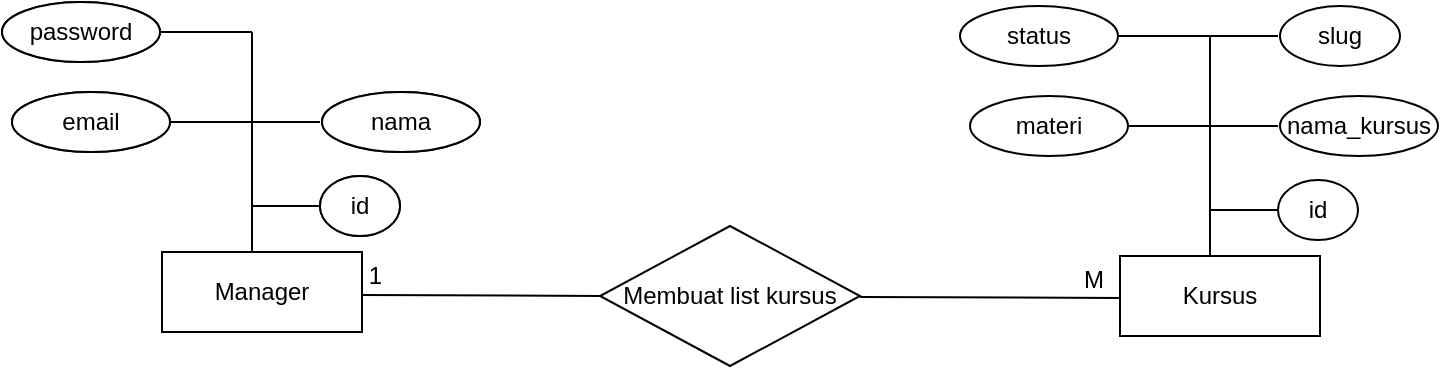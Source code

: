 <mxfile version="14.9.5" type="github">
  <diagram id="R2lEEEUBdFMjLlhIrx00" name="Page-1">
    <mxGraphModel dx="868" dy="460" grid="1" gridSize="10" guides="1" tooltips="1" connect="1" arrows="1" fold="1" page="1" pageScale="1" pageWidth="850" pageHeight="1100" math="0" shadow="0" extFonts="Permanent Marker^https://fonts.googleapis.com/css?family=Permanent+Marker">
      <root>
        <mxCell id="0" />
        <mxCell id="1" parent="0" />
        <mxCell id="ggTeY2CvKrcmnO82u_cy-2" value="Manager" style="whiteSpace=wrap;html=1;align=center;" vertex="1" parent="1">
          <mxGeometry x="151" y="190" width="100" height="40" as="geometry" />
        </mxCell>
        <mxCell id="ggTeY2CvKrcmnO82u_cy-7" value="" style="line;strokeWidth=1;direction=south;html=1;" vertex="1" parent="1">
          <mxGeometry x="191" y="80" width="10" height="110" as="geometry" />
        </mxCell>
        <mxCell id="ggTeY2CvKrcmnO82u_cy-8" value="" style="endArrow=none;html=1;rounded=0;" edge="1" parent="1">
          <mxGeometry relative="1" as="geometry">
            <mxPoint x="371" y="212" as="sourcePoint" />
            <mxPoint x="251" y="211.5" as="targetPoint" />
          </mxGeometry>
        </mxCell>
        <mxCell id="ggTeY2CvKrcmnO82u_cy-9" value="1" style="resizable=0;html=1;align=right;verticalAlign=bottom;" connectable="0" vertex="1" parent="ggTeY2CvKrcmnO82u_cy-8">
          <mxGeometry x="1" relative="1" as="geometry">
            <mxPoint x="10" y="-1" as="offset" />
          </mxGeometry>
        </mxCell>
        <mxCell id="ggTeY2CvKrcmnO82u_cy-10" value="" style="line;strokeWidth=1;rotatable=0;dashed=0;labelPosition=right;align=left;verticalAlign=middle;spacingTop=0;spacingLeft=6;points=[];portConstraint=eastwest;" vertex="1" parent="1">
          <mxGeometry x="196" y="162" width="44" height="10" as="geometry" />
        </mxCell>
        <mxCell id="ggTeY2CvKrcmnO82u_cy-12" value="" style="line;strokeWidth=1;rotatable=0;dashed=0;labelPosition=right;align=left;verticalAlign=middle;spacingTop=0;spacingLeft=6;points=[];portConstraint=eastwest;" vertex="1" parent="1">
          <mxGeometry x="150" y="120" width="55" height="10" as="geometry" />
        </mxCell>
        <mxCell id="ggTeY2CvKrcmnO82u_cy-13" value="" style="line;strokeWidth=1;rotatable=0;dashed=0;labelPosition=right;align=left;verticalAlign=middle;spacingTop=0;spacingLeft=6;points=[];portConstraint=eastwest;" vertex="1" parent="1">
          <mxGeometry x="196" y="120" width="34" height="10" as="geometry" />
        </mxCell>
        <mxCell id="ggTeY2CvKrcmnO82u_cy-14" value="" style="line;strokeWidth=1;rotatable=0;dashed=0;labelPosition=right;align=left;verticalAlign=middle;spacingTop=0;spacingLeft=6;points=[];portConstraint=eastwest;" vertex="1" parent="1">
          <mxGeometry x="150" y="75" width="46" height="10" as="geometry" />
        </mxCell>
        <mxCell id="ggTeY2CvKrcmnO82u_cy-15" value="password" style="ellipse;whiteSpace=wrap;html=1;align=center;strokeWidth=1;" vertex="1" parent="1">
          <mxGeometry x="71" y="65" width="79" height="30" as="geometry" />
        </mxCell>
        <mxCell id="ggTeY2CvKrcmnO82u_cy-16" value="id" style="ellipse;whiteSpace=wrap;html=1;align=center;strokeWidth=1;" vertex="1" parent="1">
          <mxGeometry x="230" y="152" width="40" height="30" as="geometry" />
        </mxCell>
        <mxCell id="ggTeY2CvKrcmnO82u_cy-18" value="nama" style="ellipse;whiteSpace=wrap;html=1;align=center;strokeWidth=1;" vertex="1" parent="1">
          <mxGeometry x="231" y="110" width="79" height="30" as="geometry" />
        </mxCell>
        <mxCell id="ggTeY2CvKrcmnO82u_cy-21" value="email" style="ellipse;whiteSpace=wrap;html=1;align=center;strokeWidth=1;" vertex="1" parent="1">
          <mxGeometry x="76" y="110" width="79" height="30" as="geometry" />
        </mxCell>
        <mxCell id="ggTeY2CvKrcmnO82u_cy-26" value="Membuat list kursus" style="shape=rhombus;perimeter=rhombusPerimeter;whiteSpace=wrap;html=1;align=center;strokeWidth=1;" vertex="1" parent="1">
          <mxGeometry x="370" y="177" width="130" height="70" as="geometry" />
        </mxCell>
        <mxCell id="ggTeY2CvKrcmnO82u_cy-29" value="" style="endArrow=none;html=1;rounded=0;" edge="1" parent="1">
          <mxGeometry relative="1" as="geometry">
            <mxPoint x="630" y="213" as="sourcePoint" />
            <mxPoint x="500" y="212.5" as="targetPoint" />
          </mxGeometry>
        </mxCell>
        <mxCell id="ggTeY2CvKrcmnO82u_cy-30" value="M" style="resizable=0;html=1;align=left;verticalAlign=bottom;" connectable="0" vertex="1" parent="ggTeY2CvKrcmnO82u_cy-29">
          <mxGeometry x="-1" relative="1" as="geometry">
            <mxPoint x="-20" y="-1" as="offset" />
          </mxGeometry>
        </mxCell>
        <mxCell id="ggTeY2CvKrcmnO82u_cy-32" value="Kursus" style="whiteSpace=wrap;html=1;align=center;" vertex="1" parent="1">
          <mxGeometry x="630" y="192" width="100" height="40" as="geometry" />
        </mxCell>
        <mxCell id="ggTeY2CvKrcmnO82u_cy-38" value="" style="line;strokeWidth=1;rotatable=0;dashed=0;labelPosition=right;align=left;verticalAlign=middle;spacingTop=0;spacingLeft=6;points=[];portConstraint=eastwest;" vertex="1" parent="1">
          <mxGeometry x="196" y="120" width="34" height="10" as="geometry" />
        </mxCell>
        <mxCell id="ggTeY2CvKrcmnO82u_cy-39" value="" style="line;strokeWidth=1;rotatable=0;dashed=0;labelPosition=right;align=left;verticalAlign=middle;spacingTop=0;spacingLeft=6;points=[];portConstraint=eastwest;" vertex="1" parent="1">
          <mxGeometry x="196" y="162" width="44" height="10" as="geometry" />
        </mxCell>
        <mxCell id="ggTeY2CvKrcmnO82u_cy-40" value="" style="line;strokeWidth=1;direction=south;html=1;" vertex="1" parent="1">
          <mxGeometry x="191" y="80" width="10" height="110" as="geometry" />
        </mxCell>
        <mxCell id="ggTeY2CvKrcmnO82u_cy-41" value="nama" style="ellipse;whiteSpace=wrap;html=1;align=center;strokeWidth=1;" vertex="1" parent="1">
          <mxGeometry x="231" y="110" width="79" height="30" as="geometry" />
        </mxCell>
        <mxCell id="ggTeY2CvKrcmnO82u_cy-42" value="id" style="ellipse;whiteSpace=wrap;html=1;align=center;strokeWidth=1;" vertex="1" parent="1">
          <mxGeometry x="230" y="152" width="40" height="30" as="geometry" />
        </mxCell>
        <mxCell id="ggTeY2CvKrcmnO82u_cy-43" value="" style="line;strokeWidth=1;rotatable=0;dashed=0;labelPosition=right;align=left;verticalAlign=middle;spacingTop=0;spacingLeft=6;points=[];portConstraint=eastwest;" vertex="1" parent="1">
          <mxGeometry x="150" y="75" width="46" height="10" as="geometry" />
        </mxCell>
        <mxCell id="ggTeY2CvKrcmnO82u_cy-44" value="" style="line;strokeWidth=1;rotatable=0;dashed=0;labelPosition=right;align=left;verticalAlign=middle;spacingTop=0;spacingLeft=6;points=[];portConstraint=eastwest;" vertex="1" parent="1">
          <mxGeometry x="150" y="120" width="55" height="10" as="geometry" />
        </mxCell>
        <mxCell id="ggTeY2CvKrcmnO82u_cy-45" value="email" style="ellipse;whiteSpace=wrap;html=1;align=center;strokeWidth=1;" vertex="1" parent="1">
          <mxGeometry x="76" y="110" width="79" height="30" as="geometry" />
        </mxCell>
        <mxCell id="ggTeY2CvKrcmnO82u_cy-46" value="password" style="ellipse;whiteSpace=wrap;html=1;align=center;strokeWidth=1;" vertex="1" parent="1">
          <mxGeometry x="71" y="65" width="79" height="30" as="geometry" />
        </mxCell>
        <mxCell id="ggTeY2CvKrcmnO82u_cy-47" value="" style="line;strokeWidth=1;rotatable=0;dashed=0;labelPosition=right;align=left;verticalAlign=middle;spacingTop=0;spacingLeft=6;points=[];portConstraint=eastwest;" vertex="1" parent="1">
          <mxGeometry x="675" y="122" width="34" height="10" as="geometry" />
        </mxCell>
        <mxCell id="ggTeY2CvKrcmnO82u_cy-48" value="" style="line;strokeWidth=1;rotatable=0;dashed=0;labelPosition=right;align=left;verticalAlign=middle;spacingTop=0;spacingLeft=6;points=[];portConstraint=eastwest;" vertex="1" parent="1">
          <mxGeometry x="675" y="164" width="44" height="10" as="geometry" />
        </mxCell>
        <mxCell id="ggTeY2CvKrcmnO82u_cy-49" value="" style="line;strokeWidth=1;direction=south;html=1;" vertex="1" parent="1">
          <mxGeometry x="670" y="82" width="10" height="110" as="geometry" />
        </mxCell>
        <mxCell id="ggTeY2CvKrcmnO82u_cy-50" value="nama_kursus" style="ellipse;whiteSpace=wrap;html=1;align=center;strokeWidth=1;" vertex="1" parent="1">
          <mxGeometry x="710" y="112" width="79" height="30" as="geometry" />
        </mxCell>
        <mxCell id="ggTeY2CvKrcmnO82u_cy-51" value="id" style="ellipse;whiteSpace=wrap;html=1;align=center;strokeWidth=1;" vertex="1" parent="1">
          <mxGeometry x="709" y="154" width="40" height="30" as="geometry" />
        </mxCell>
        <mxCell id="ggTeY2CvKrcmnO82u_cy-52" value="" style="line;strokeWidth=1;rotatable=0;dashed=0;labelPosition=right;align=left;verticalAlign=middle;spacingTop=0;spacingLeft=6;points=[];portConstraint=eastwest;" vertex="1" parent="1">
          <mxGeometry x="629" y="77" width="46" height="10" as="geometry" />
        </mxCell>
        <mxCell id="ggTeY2CvKrcmnO82u_cy-53" value="" style="line;strokeWidth=1;rotatable=0;dashed=0;labelPosition=right;align=left;verticalAlign=middle;spacingTop=0;spacingLeft=6;points=[];portConstraint=eastwest;" vertex="1" parent="1">
          <mxGeometry x="629" y="122" width="55" height="10" as="geometry" />
        </mxCell>
        <mxCell id="ggTeY2CvKrcmnO82u_cy-54" value="materi" style="ellipse;whiteSpace=wrap;html=1;align=center;strokeWidth=1;" vertex="1" parent="1">
          <mxGeometry x="555" y="112" width="79" height="30" as="geometry" />
        </mxCell>
        <mxCell id="ggTeY2CvKrcmnO82u_cy-55" value="status" style="ellipse;whiteSpace=wrap;html=1;align=center;strokeWidth=1;" vertex="1" parent="1">
          <mxGeometry x="550" y="67" width="79" height="30" as="geometry" />
        </mxCell>
        <mxCell id="ggTeY2CvKrcmnO82u_cy-56" value="" style="line;strokeWidth=1;rotatable=0;dashed=0;labelPosition=right;align=left;verticalAlign=middle;spacingTop=0;spacingLeft=6;points=[];portConstraint=eastwest;" vertex="1" parent="1">
          <mxGeometry x="675" y="77" width="34" height="10" as="geometry" />
        </mxCell>
        <mxCell id="ggTeY2CvKrcmnO82u_cy-57" value="slug" style="ellipse;whiteSpace=wrap;html=1;align=center;strokeWidth=1;" vertex="1" parent="1">
          <mxGeometry x="710" y="67" width="60" height="30" as="geometry" />
        </mxCell>
      </root>
    </mxGraphModel>
  </diagram>
</mxfile>
